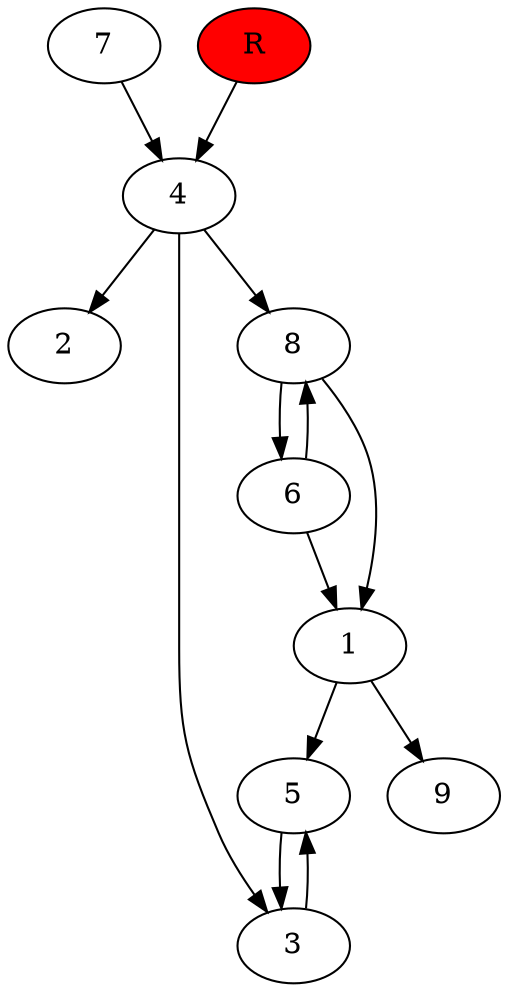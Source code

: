 digraph prb36639 {
	1
	2
	3
	4
	5
	6
	7
	8
	R [fillcolor="#ff0000" style=filled]
	1 -> 5
	1 -> 9
	3 -> 5
	4 -> 2
	4 -> 3
	4 -> 8
	5 -> 3
	6 -> 1
	6 -> 8
	7 -> 4
	8 -> 1
	8 -> 6
	R -> 4
}
